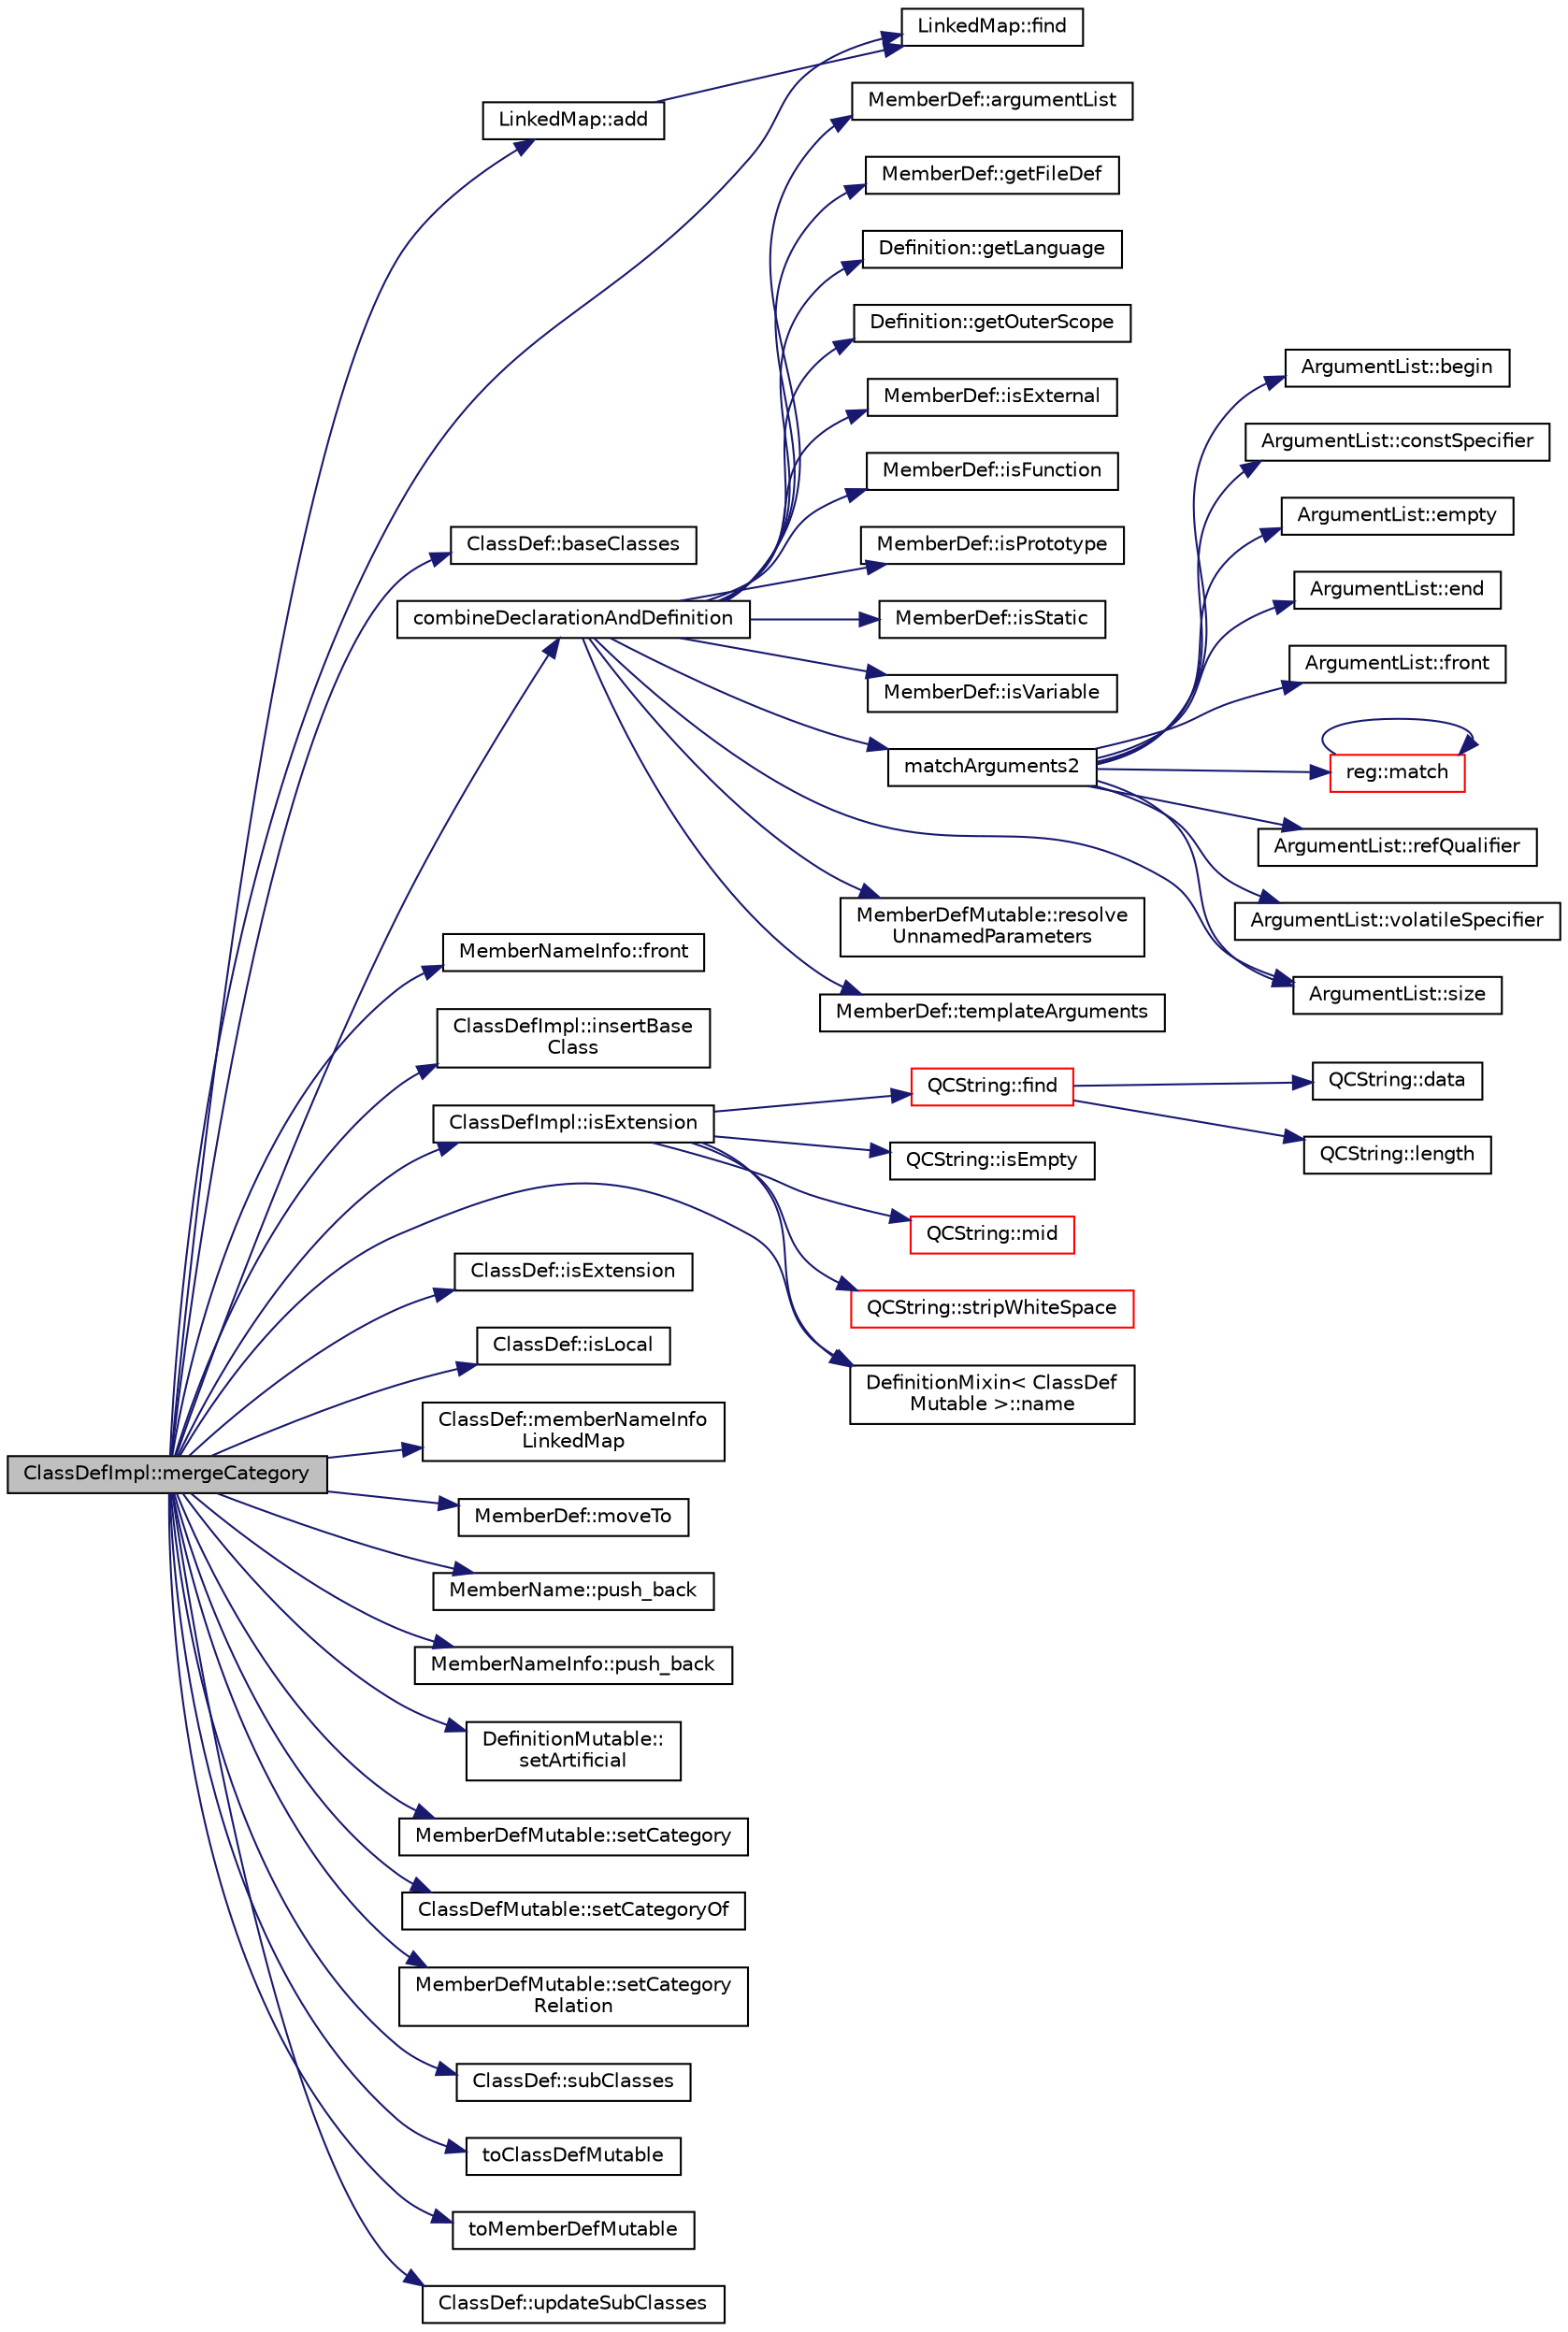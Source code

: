 digraph "ClassDefImpl::mergeCategory"
{
 // LATEX_PDF_SIZE
  edge [fontname="Helvetica",fontsize="10",labelfontname="Helvetica",labelfontsize="10"];
  node [fontname="Helvetica",fontsize="10",shape=record];
  rankdir="LR";
  Node1 [label="ClassDefImpl::mergeCategory",height=0.2,width=0.4,color="black", fillcolor="grey75", style="filled", fontcolor="black",tooltip=" "];
  Node1 -> Node2 [color="midnightblue",fontsize="10",style="solid",fontname="Helvetica"];
  Node2 [label="LinkedMap::add",height=0.2,width=0.4,color="black", fillcolor="white", style="filled",URL="$classLinkedMap.html#acddca8cb09f114936f6b80276f2c9c1b",tooltip=" "];
  Node2 -> Node3 [color="midnightblue",fontsize="10",style="solid",fontname="Helvetica"];
  Node3 [label="LinkedMap::find",height=0.2,width=0.4,color="black", fillcolor="white", style="filled",URL="$classLinkedMap.html#ad7659775b7de962b4fe0921456baf4f4",tooltip=" "];
  Node1 -> Node4 [color="midnightblue",fontsize="10",style="solid",fontname="Helvetica"];
  Node4 [label="ClassDef::baseClasses",height=0.2,width=0.4,color="black", fillcolor="white", style="filled",URL="$classClassDef.html#a38001a11a297629e363c0db5b1968ab3",tooltip=" "];
  Node1 -> Node5 [color="midnightblue",fontsize="10",style="solid",fontname="Helvetica"];
  Node5 [label="combineDeclarationAndDefinition",height=0.2,width=0.4,color="black", fillcolor="white", style="filled",URL="$memberdef_8cpp.html#abaf3303e28a7a9e34bdcfbe4bfc893cb",tooltip=" "];
  Node5 -> Node6 [color="midnightblue",fontsize="10",style="solid",fontname="Helvetica"];
  Node6 [label="MemberDef::argumentList",height=0.2,width=0.4,color="black", fillcolor="white", style="filled",URL="$classMemberDef.html#a515503656a6cffb2d27f60e93c3c780e",tooltip=" "];
  Node5 -> Node7 [color="midnightblue",fontsize="10",style="solid",fontname="Helvetica"];
  Node7 [label="MemberDef::getFileDef",height=0.2,width=0.4,color="black", fillcolor="white", style="filled",URL="$classMemberDef.html#a5036fd8ee16b186925236105029ee823",tooltip=" "];
  Node5 -> Node8 [color="midnightblue",fontsize="10",style="solid",fontname="Helvetica"];
  Node8 [label="Definition::getLanguage",height=0.2,width=0.4,color="black", fillcolor="white", style="filled",URL="$classDefinition.html#a0dda9f50f2f9754e6341a10373eafec7",tooltip=" "];
  Node5 -> Node9 [color="midnightblue",fontsize="10",style="solid",fontname="Helvetica"];
  Node9 [label="Definition::getOuterScope",height=0.2,width=0.4,color="black", fillcolor="white", style="filled",URL="$classDefinition.html#acabf5ee4ca8de43bbcc5cd5736f150e5",tooltip=" "];
  Node5 -> Node10 [color="midnightblue",fontsize="10",style="solid",fontname="Helvetica"];
  Node10 [label="MemberDef::isExternal",height=0.2,width=0.4,color="black", fillcolor="white", style="filled",URL="$classMemberDef.html#a62a3294a87e2a6e2ff4a2d52bfd3187a",tooltip=" "];
  Node5 -> Node11 [color="midnightblue",fontsize="10",style="solid",fontname="Helvetica"];
  Node11 [label="MemberDef::isFunction",height=0.2,width=0.4,color="black", fillcolor="white", style="filled",URL="$classMemberDef.html#a5e6ace25ee464a601e1b3f2b8016ddad",tooltip=" "];
  Node5 -> Node12 [color="midnightblue",fontsize="10",style="solid",fontname="Helvetica"];
  Node12 [label="MemberDef::isPrototype",height=0.2,width=0.4,color="black", fillcolor="white", style="filled",URL="$classMemberDef.html#afa756b712f45e7800617808f708c2876",tooltip=" "];
  Node5 -> Node13 [color="midnightblue",fontsize="10",style="solid",fontname="Helvetica"];
  Node13 [label="MemberDef::isStatic",height=0.2,width=0.4,color="black", fillcolor="white", style="filled",URL="$classMemberDef.html#a73354ecea5b876ab8d59724b080189b4",tooltip=" "];
  Node5 -> Node14 [color="midnightblue",fontsize="10",style="solid",fontname="Helvetica"];
  Node14 [label="MemberDef::isVariable",height=0.2,width=0.4,color="black", fillcolor="white", style="filled",URL="$classMemberDef.html#ad7b6f788b487058e9e6ac65b092479b9",tooltip=" "];
  Node5 -> Node15 [color="midnightblue",fontsize="10",style="solid",fontname="Helvetica"];
  Node15 [label="matchArguments2",height=0.2,width=0.4,color="black", fillcolor="white", style="filled",URL="$util_8cpp.html#a78739b1ab728bbecd4d3e54ae90bbbce",tooltip=" "];
  Node15 -> Node16 [color="midnightblue",fontsize="10",style="solid",fontname="Helvetica"];
  Node16 [label="ArgumentList::begin",height=0.2,width=0.4,color="black", fillcolor="white", style="filled",URL="$classArgumentList.html#acc52d012d093df1adede055164f69dc9",tooltip=" "];
  Node15 -> Node17 [color="midnightblue",fontsize="10",style="solid",fontname="Helvetica"];
  Node17 [label="ArgumentList::constSpecifier",height=0.2,width=0.4,color="black", fillcolor="white", style="filled",URL="$classArgumentList.html#a72440ac7985da3c0c465134bc0ddd2d5",tooltip=" "];
  Node15 -> Node18 [color="midnightblue",fontsize="10",style="solid",fontname="Helvetica"];
  Node18 [label="ArgumentList::empty",height=0.2,width=0.4,color="black", fillcolor="white", style="filled",URL="$classArgumentList.html#aaa15ddcfdb06a535a3398f1dc73d336d",tooltip=" "];
  Node15 -> Node19 [color="midnightblue",fontsize="10",style="solid",fontname="Helvetica"];
  Node19 [label="ArgumentList::end",height=0.2,width=0.4,color="black", fillcolor="white", style="filled",URL="$classArgumentList.html#a215181845c0d9f0525806a4165c4f552",tooltip=" "];
  Node15 -> Node20 [color="midnightblue",fontsize="10",style="solid",fontname="Helvetica"];
  Node20 [label="ArgumentList::front",height=0.2,width=0.4,color="black", fillcolor="white", style="filled",URL="$classArgumentList.html#a3c86608e0790d8d86314bf4bc24936c2",tooltip=" "];
  Node15 -> Node21 [color="midnightblue",fontsize="10",style="solid",fontname="Helvetica"];
  Node21 [label="reg::match",height=0.2,width=0.4,color="red", fillcolor="white", style="filled",URL="$namespacereg.html#a1a29dcc7e2ccf462503adc5d496881ae",tooltip=" "];
  Node21 -> Node21 [color="midnightblue",fontsize="10",style="solid",fontname="Helvetica"];
  Node15 -> Node25 [color="midnightblue",fontsize="10",style="solid",fontname="Helvetica"];
  Node25 [label="ArgumentList::refQualifier",height=0.2,width=0.4,color="black", fillcolor="white", style="filled",URL="$classArgumentList.html#a10a0f5f25aa7f3c97ac071169c85e4ac",tooltip=" "];
  Node15 -> Node26 [color="midnightblue",fontsize="10",style="solid",fontname="Helvetica"];
  Node26 [label="ArgumentList::size",height=0.2,width=0.4,color="black", fillcolor="white", style="filled",URL="$classArgumentList.html#a4d651caeb995400fad17d4ab4a020a3a",tooltip=" "];
  Node15 -> Node27 [color="midnightblue",fontsize="10",style="solid",fontname="Helvetica"];
  Node27 [label="ArgumentList::volatileSpecifier",height=0.2,width=0.4,color="black", fillcolor="white", style="filled",URL="$classArgumentList.html#ad03f25174e81a42a617a15195a8867b0",tooltip=" "];
  Node5 -> Node28 [color="midnightblue",fontsize="10",style="solid",fontname="Helvetica"];
  Node28 [label="MemberDefMutable::resolve\lUnnamedParameters",height=0.2,width=0.4,color="black", fillcolor="white", style="filled",URL="$classMemberDefMutable.html#a3dc3cdf4626a0d405580d45a907f1719",tooltip=" "];
  Node5 -> Node26 [color="midnightblue",fontsize="10",style="solid",fontname="Helvetica"];
  Node5 -> Node29 [color="midnightblue",fontsize="10",style="solid",fontname="Helvetica"];
  Node29 [label="MemberDef::templateArguments",height=0.2,width=0.4,color="black", fillcolor="white", style="filled",URL="$classMemberDef.html#a409da33c248938e57ba2135777a38628",tooltip=" "];
  Node1 -> Node3 [color="midnightblue",fontsize="10",style="solid",fontname="Helvetica"];
  Node1 -> Node30 [color="midnightblue",fontsize="10",style="solid",fontname="Helvetica"];
  Node30 [label="MemberNameInfo::front",height=0.2,width=0.4,color="black", fillcolor="white", style="filled",URL="$classMemberNameInfo.html#ad5e46bd54ac0e21b1e51bc48cae1e783",tooltip=" "];
  Node1 -> Node31 [color="midnightblue",fontsize="10",style="solid",fontname="Helvetica"];
  Node31 [label="ClassDefImpl::insertBase\lClass",height=0.2,width=0.4,color="black", fillcolor="white", style="filled",URL="$classClassDefImpl.html#a9ac5b45884a15f16ae1d14fbbab165e4",tooltip=" "];
  Node1 -> Node32 [color="midnightblue",fontsize="10",style="solid",fontname="Helvetica"];
  Node32 [label="ClassDefImpl::isExtension",height=0.2,width=0.4,color="black", fillcolor="white", style="filled",URL="$classClassDefImpl.html#aa5f61d1937c4b3dea7b3e4f1775b125a",tooltip=" "];
  Node32 -> Node33 [color="midnightblue",fontsize="10",style="solid",fontname="Helvetica"];
  Node33 [label="QCString::find",height=0.2,width=0.4,color="red", fillcolor="white", style="filled",URL="$classQCString.html#a0182ece6b76dad6475dafb53e2faaf10",tooltip=" "];
  Node33 -> Node34 [color="midnightblue",fontsize="10",style="solid",fontname="Helvetica"];
  Node34 [label="QCString::data",height=0.2,width=0.4,color="black", fillcolor="white", style="filled",URL="$classQCString.html#ac3aa3ac1a1c36d3305eba22a2eb0d098",tooltip=" "];
  Node33 -> Node35 [color="midnightblue",fontsize="10",style="solid",fontname="Helvetica"];
  Node35 [label="QCString::length",height=0.2,width=0.4,color="black", fillcolor="white", style="filled",URL="$classQCString.html#ac52596733e9110b778019946d73fb268",tooltip=" "];
  Node32 -> Node37 [color="midnightblue",fontsize="10",style="solid",fontname="Helvetica"];
  Node37 [label="QCString::isEmpty",height=0.2,width=0.4,color="black", fillcolor="white", style="filled",URL="$classQCString.html#a621c4090d69ad7d05ef8e5234376c3d8",tooltip=" "];
  Node32 -> Node38 [color="midnightblue",fontsize="10",style="solid",fontname="Helvetica"];
  Node38 [label="QCString::mid",height=0.2,width=0.4,color="red", fillcolor="white", style="filled",URL="$classQCString.html#a27136caf9c0bc4daca574cda6f113551",tooltip=" "];
  Node32 -> Node40 [color="midnightblue",fontsize="10",style="solid",fontname="Helvetica"];
  Node40 [label="DefinitionMixin\< ClassDef\lMutable \>::name",height=0.2,width=0.4,color="black", fillcolor="white", style="filled",URL="$classDefinitionMixin.html#a03a95195d1616701c67a11d38b2b22bf",tooltip=" "];
  Node32 -> Node41 [color="midnightblue",fontsize="10",style="solid",fontname="Helvetica"];
  Node41 [label="QCString::stripWhiteSpace",height=0.2,width=0.4,color="red", fillcolor="white", style="filled",URL="$classQCString.html#a66269a694d9e6961bfd145bb4ca72f42",tooltip="returns a copy of this string with leading and trailing whitespace removed"];
  Node1 -> Node44 [color="midnightblue",fontsize="10",style="solid",fontname="Helvetica"];
  Node44 [label="ClassDef::isExtension",height=0.2,width=0.4,color="black", fillcolor="white", style="filled",URL="$classClassDef.html#a8a066b13127c13f73ae916af7d883ea1",tooltip=" "];
  Node1 -> Node45 [color="midnightblue",fontsize="10",style="solid",fontname="Helvetica"];
  Node45 [label="ClassDef::isLocal",height=0.2,width=0.4,color="black", fillcolor="white", style="filled",URL="$classClassDef.html#a6b24aeece30ae83930ed2a3ca0621fec",tooltip=" "];
  Node1 -> Node46 [color="midnightblue",fontsize="10",style="solid",fontname="Helvetica"];
  Node46 [label="ClassDef::memberNameInfo\lLinkedMap",height=0.2,width=0.4,color="black", fillcolor="white", style="filled",URL="$classClassDef.html#ac8f58a78e8196768f3ddd17e645cf7f9",tooltip=" "];
  Node1 -> Node47 [color="midnightblue",fontsize="10",style="solid",fontname="Helvetica"];
  Node47 [label="MemberDef::moveTo",height=0.2,width=0.4,color="black", fillcolor="white", style="filled",URL="$classMemberDef.html#a4ff323c90bda3ac08cae467b51061cdb",tooltip=" "];
  Node1 -> Node40 [color="midnightblue",fontsize="10",style="solid",fontname="Helvetica"];
  Node1 -> Node48 [color="midnightblue",fontsize="10",style="solid",fontname="Helvetica"];
  Node48 [label="MemberName::push_back",height=0.2,width=0.4,color="black", fillcolor="white", style="filled",URL="$classMemberName.html#af5b01c0bc171ba35e0bc2a33d9c88563",tooltip=" "];
  Node1 -> Node49 [color="midnightblue",fontsize="10",style="solid",fontname="Helvetica"];
  Node49 [label="MemberNameInfo::push_back",height=0.2,width=0.4,color="black", fillcolor="white", style="filled",URL="$classMemberNameInfo.html#a73c155a8de478f85cd0e551e37d07bdb",tooltip=" "];
  Node1 -> Node50 [color="midnightblue",fontsize="10",style="solid",fontname="Helvetica"];
  Node50 [label="DefinitionMutable::\lsetArtificial",height=0.2,width=0.4,color="black", fillcolor="white", style="filled",URL="$classDefinitionMutable.html#ab96019123a53286cd0cffb0b361e9644",tooltip=" "];
  Node1 -> Node51 [color="midnightblue",fontsize="10",style="solid",fontname="Helvetica"];
  Node51 [label="MemberDefMutable::setCategory",height=0.2,width=0.4,color="black", fillcolor="white", style="filled",URL="$classMemberDefMutable.html#a64d68472ebf3da89bbc4d209f82c4123",tooltip=" "];
  Node1 -> Node52 [color="midnightblue",fontsize="10",style="solid",fontname="Helvetica"];
  Node52 [label="ClassDefMutable::setCategoryOf",height=0.2,width=0.4,color="black", fillcolor="white", style="filled",URL="$classClassDefMutable.html#aa29fd7952f1c8eb27ec028f721752ef2",tooltip=" "];
  Node1 -> Node53 [color="midnightblue",fontsize="10",style="solid",fontname="Helvetica"];
  Node53 [label="MemberDefMutable::setCategory\lRelation",height=0.2,width=0.4,color="black", fillcolor="white", style="filled",URL="$classMemberDefMutable.html#ad1467b1447e80567e634620d720d1b97",tooltip=" "];
  Node1 -> Node54 [color="midnightblue",fontsize="10",style="solid",fontname="Helvetica"];
  Node54 [label="ClassDef::subClasses",height=0.2,width=0.4,color="black", fillcolor="white", style="filled",URL="$classClassDef.html#afdeec11149bf831c4c6dd297f7c4e34d",tooltip=" "];
  Node1 -> Node55 [color="midnightblue",fontsize="10",style="solid",fontname="Helvetica"];
  Node55 [label="toClassDefMutable",height=0.2,width=0.4,color="black", fillcolor="white", style="filled",URL="$classdef_8cpp.html#a2d0bf73f7801534e7e2b6e5fc03ed6f5",tooltip=" "];
  Node1 -> Node56 [color="midnightblue",fontsize="10",style="solid",fontname="Helvetica"];
  Node56 [label="toMemberDefMutable",height=0.2,width=0.4,color="black", fillcolor="white", style="filled",URL="$memberdef_8cpp.html#a9ea80ba313803ae565f05ce1c8eb6bb5",tooltip=" "];
  Node1 -> Node57 [color="midnightblue",fontsize="10",style="solid",fontname="Helvetica"];
  Node57 [label="ClassDef::updateSubClasses",height=0.2,width=0.4,color="black", fillcolor="white", style="filled",URL="$classClassDef.html#a6916d56bb83637aa0be3054cb0f46ac1",tooltip=" "];
}
